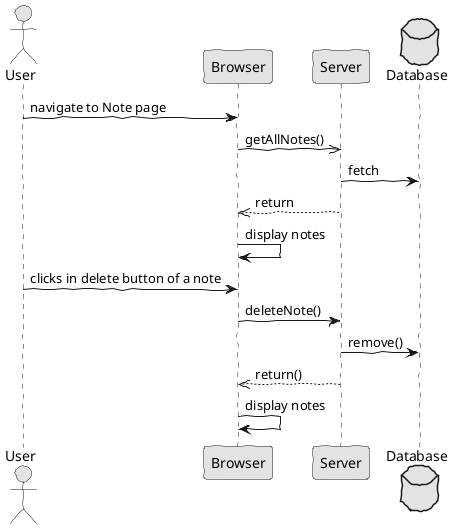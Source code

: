 @startuml  analysis4.png
skinparam handwritten true
skinparam monochrome true
skinparam packageStyle rect
skinparam defaultFontName FG Virgil
skinparam shadowing false

actor User

User -> Browser : navigate to Note page 
Browser ->> Server : getAllNotes()

database Database 

Server -> Database : fetch

Server -->> Browser : return

Browser -> Browser : display notes



User -> Browser : clicks in delete button of a note

Browser -> Server : deleteNote()

Server -> Database : remove()

Server -->> Browser : return()

Browser -> Browser : display notes

@enduml